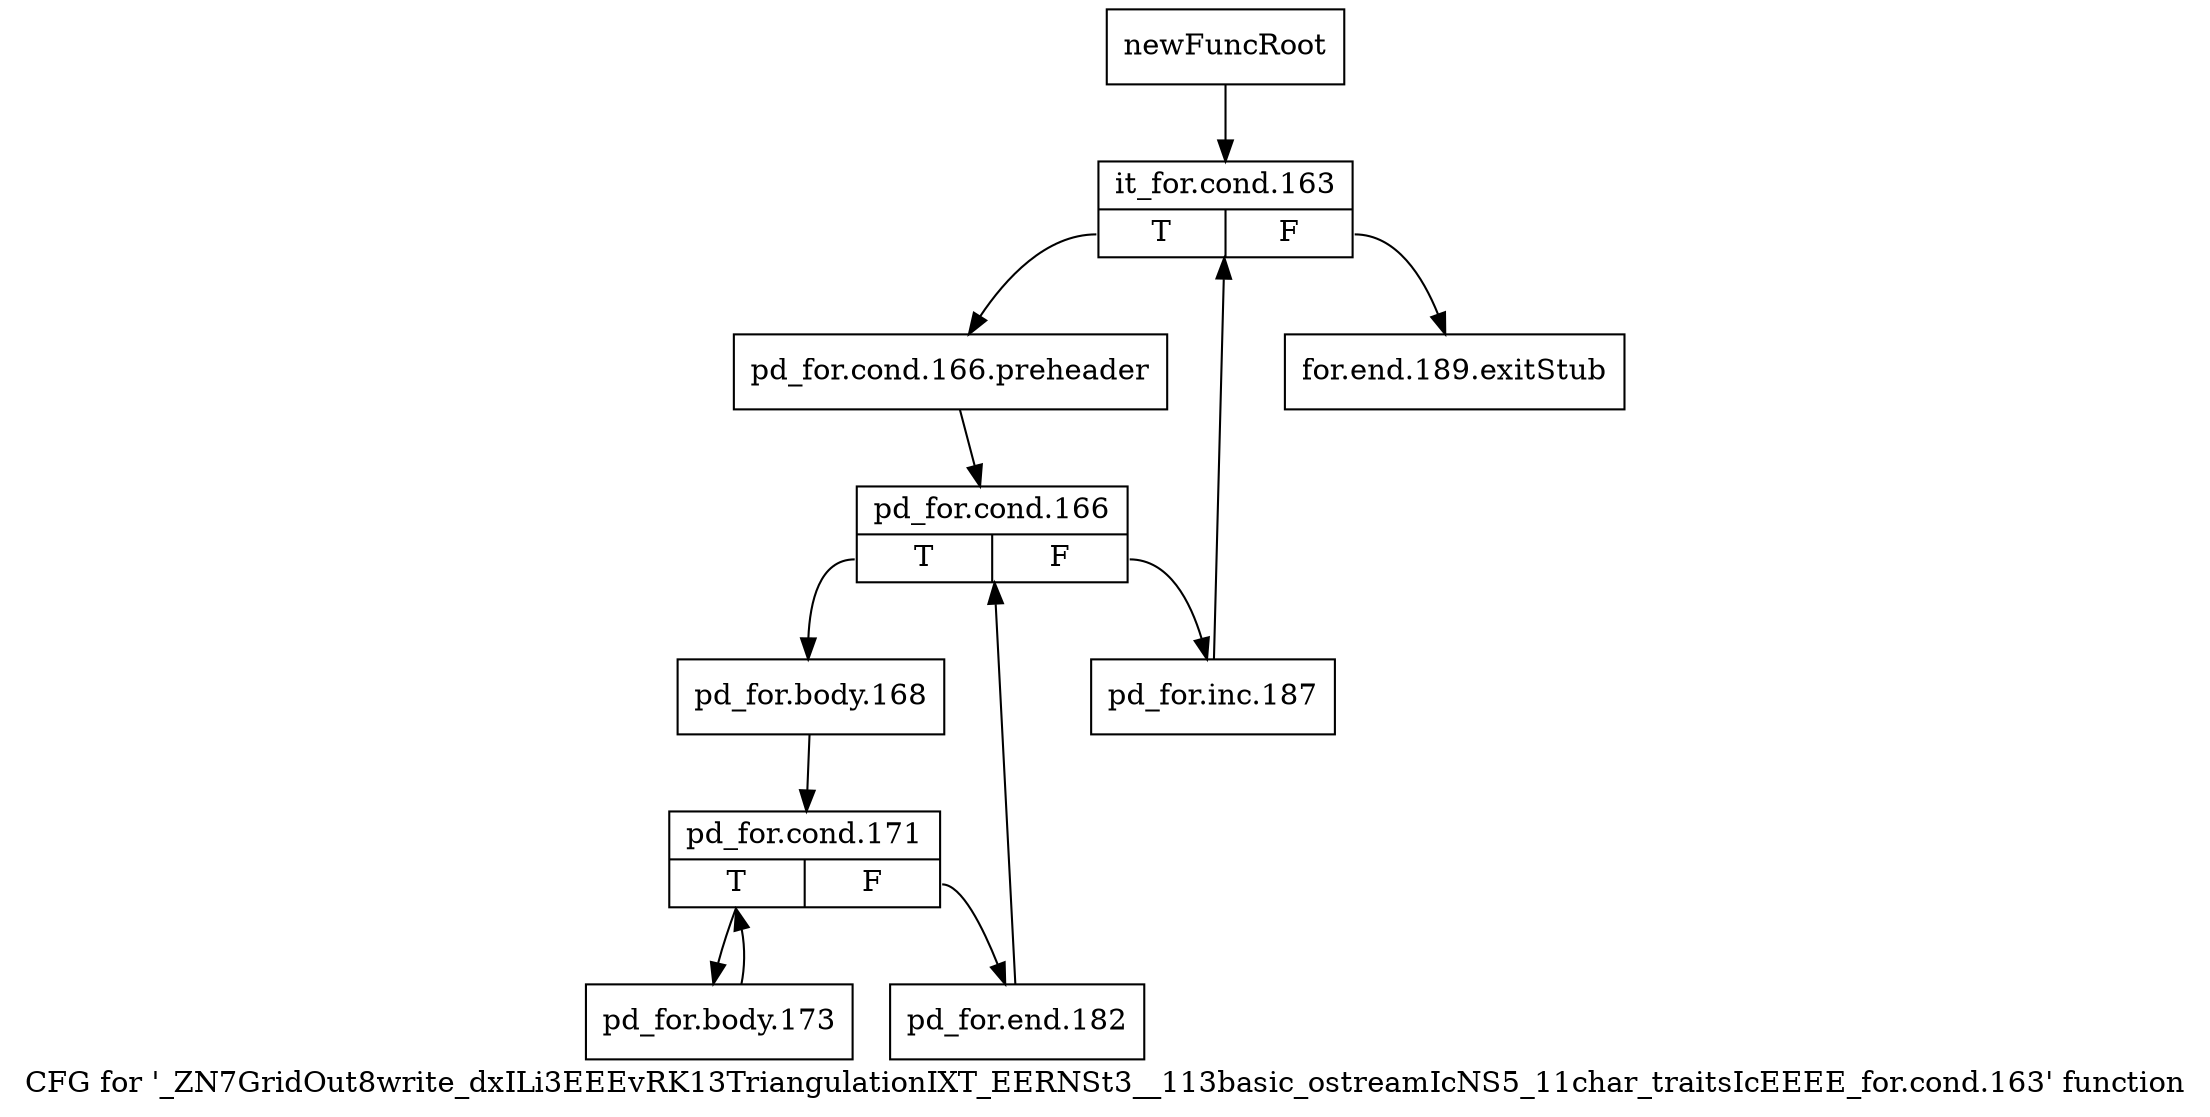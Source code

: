 digraph "CFG for '_ZN7GridOut8write_dxILi3EEEvRK13TriangulationIXT_EERNSt3__113basic_ostreamIcNS5_11char_traitsIcEEEE_for.cond.163' function" {
	label="CFG for '_ZN7GridOut8write_dxILi3EEEvRK13TriangulationIXT_EERNSt3__113basic_ostreamIcNS5_11char_traitsIcEEEE_for.cond.163' function";

	Node0x93bfd60 [shape=record,label="{newFuncRoot}"];
	Node0x93bfd60 -> Node0x93bfe00;
	Node0x93bfdb0 [shape=record,label="{for.end.189.exitStub}"];
	Node0x93bfe00 [shape=record,label="{it_for.cond.163|{<s0>T|<s1>F}}"];
	Node0x93bfe00:s0 -> Node0x93bfe50;
	Node0x93bfe00:s1 -> Node0x93bfdb0;
	Node0x93bfe50 [shape=record,label="{pd_for.cond.166.preheader}"];
	Node0x93bfe50 -> Node0x93bfea0;
	Node0x93bfea0 [shape=record,label="{pd_for.cond.166|{<s0>T|<s1>F}}"];
	Node0x93bfea0:s0 -> Node0x93bff40;
	Node0x93bfea0:s1 -> Node0x93bfef0;
	Node0x93bfef0 [shape=record,label="{pd_for.inc.187}"];
	Node0x93bfef0 -> Node0x93bfe00;
	Node0x93bff40 [shape=record,label="{pd_for.body.168}"];
	Node0x93bff40 -> Node0x93bff90;
	Node0x93bff90 [shape=record,label="{pd_for.cond.171|{<s0>T|<s1>F}}"];
	Node0x93bff90:s0 -> Node0x93c0030;
	Node0x93bff90:s1 -> Node0x93bffe0;
	Node0x93bffe0 [shape=record,label="{pd_for.end.182}"];
	Node0x93bffe0 -> Node0x93bfea0;
	Node0x93c0030 [shape=record,label="{pd_for.body.173}"];
	Node0x93c0030 -> Node0x93bff90;
}
